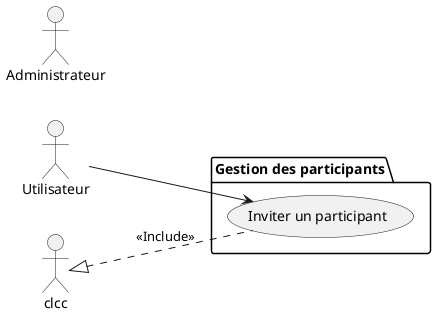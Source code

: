 @startuml Cas utilisation - Gestion des participants
left to right direction

actor "Utilisateur" as User

actor "Administrateur" as Admin

package "Gestion des participants"{
	usecase "Inviter un participant" as iup
}

User --> iup

clcc <|.. iup : <<Include>>

@enduml